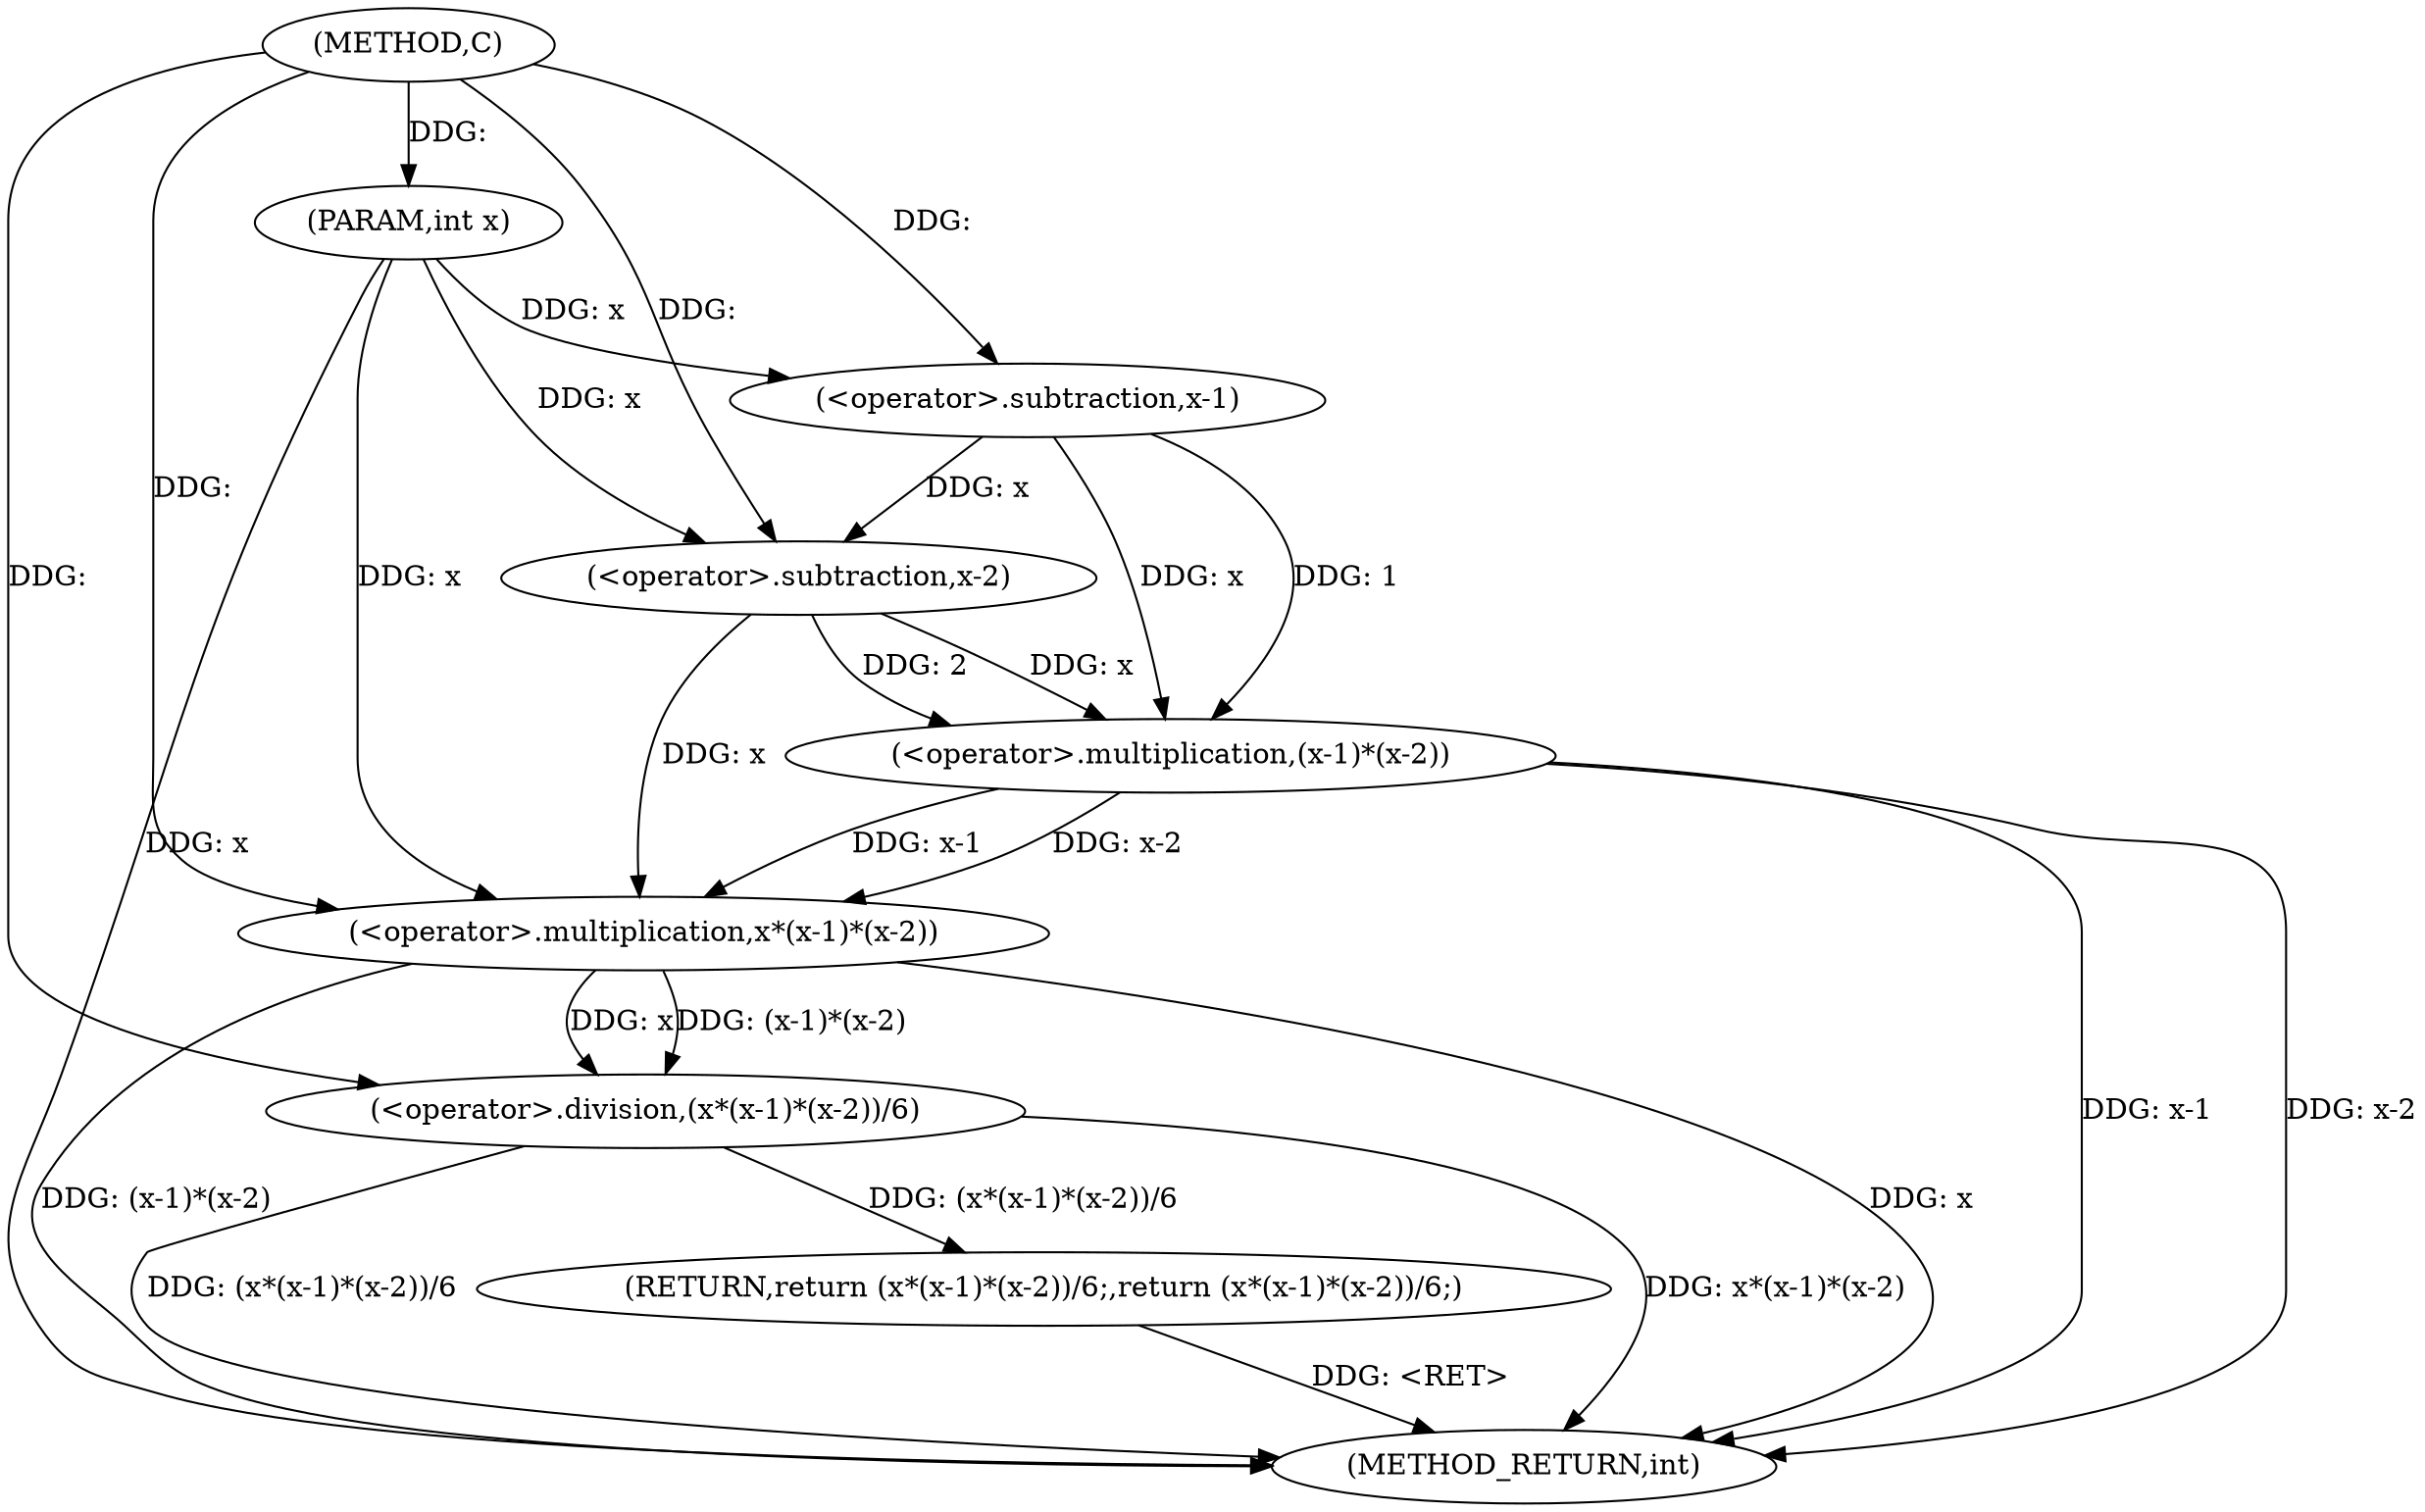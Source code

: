 digraph "C" {  
"1000122" [label = "(METHOD,C)" ]
"1000137" [label = "(METHOD_RETURN,int)" ]
"1000123" [label = "(PARAM,int x)" ]
"1000125" [label = "(RETURN,return (x*(x-1)*(x-2))/6;,return (x*(x-1)*(x-2))/6;)" ]
"1000126" [label = "(<operator>.division,(x*(x-1)*(x-2))/6)" ]
"1000127" [label = "(<operator>.multiplication,x*(x-1)*(x-2))" ]
"1000129" [label = "(<operator>.multiplication,(x-1)*(x-2))" ]
"1000130" [label = "(<operator>.subtraction,x-1)" ]
"1000133" [label = "(<operator>.subtraction,x-2)" ]
  "1000123" -> "1000137"  [ label = "DDG: x"] 
  "1000127" -> "1000137"  [ label = "DDG: x"] 
  "1000129" -> "1000137"  [ label = "DDG: x-1"] 
  "1000129" -> "1000137"  [ label = "DDG: x-2"] 
  "1000127" -> "1000137"  [ label = "DDG: (x-1)*(x-2)"] 
  "1000126" -> "1000137"  [ label = "DDG: x*(x-1)*(x-2)"] 
  "1000126" -> "1000137"  [ label = "DDG: (x*(x-1)*(x-2))/6"] 
  "1000125" -> "1000137"  [ label = "DDG: <RET>"] 
  "1000122" -> "1000123"  [ label = "DDG: "] 
  "1000126" -> "1000125"  [ label = "DDG: (x*(x-1)*(x-2))/6"] 
  "1000127" -> "1000126"  [ label = "DDG: x"] 
  "1000127" -> "1000126"  [ label = "DDG: (x-1)*(x-2)"] 
  "1000122" -> "1000126"  [ label = "DDG: "] 
  "1000133" -> "1000127"  [ label = "DDG: x"] 
  "1000123" -> "1000127"  [ label = "DDG: x"] 
  "1000122" -> "1000127"  [ label = "DDG: "] 
  "1000129" -> "1000127"  [ label = "DDG: x-2"] 
  "1000129" -> "1000127"  [ label = "DDG: x-1"] 
  "1000130" -> "1000129"  [ label = "DDG: 1"] 
  "1000130" -> "1000129"  [ label = "DDG: x"] 
  "1000133" -> "1000129"  [ label = "DDG: 2"] 
  "1000133" -> "1000129"  [ label = "DDG: x"] 
  "1000123" -> "1000130"  [ label = "DDG: x"] 
  "1000122" -> "1000130"  [ label = "DDG: "] 
  "1000130" -> "1000133"  [ label = "DDG: x"] 
  "1000123" -> "1000133"  [ label = "DDG: x"] 
  "1000122" -> "1000133"  [ label = "DDG: "] 
}
